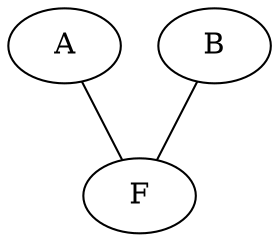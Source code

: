 strict graph "" {
A [type=Cabinet];
B [type=Pot];
F [type=Chamber];
A -- F  [length=0, material=verge];
B -- F  [length=10, material=verge];
}
